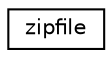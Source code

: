 digraph G
{
  edge [fontname="Helvetica",fontsize="10",labelfontname="Helvetica",labelfontsize="10"];
  node [fontname="Helvetica",fontsize="10",shape=record];
  rankdir="LR";
  Node1 [label="zipfile",height=0.2,width=0.4,color="black", fillcolor="white", style="filled",URL="$classzipfile.html"];
}
